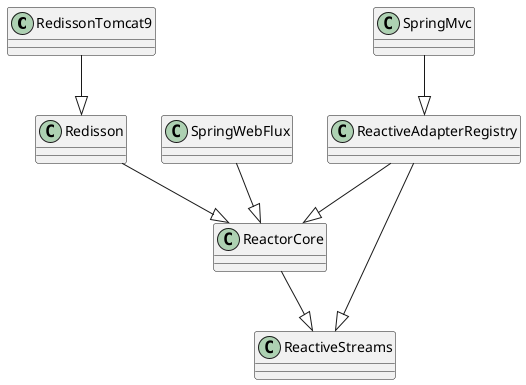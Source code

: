 @startuml
RedissonTomcat9 --|> Redisson
Redisson --|> ReactorCore
ReactorCore --|> ReactiveStreams
SpringMvc --|> ReactiveAdapterRegistry
ReactiveAdapterRegistry --|> ReactorCore
ReactiveAdapterRegistry --|> ReactiveStreams
SpringWebFlux --|> ReactorCore
@enduml